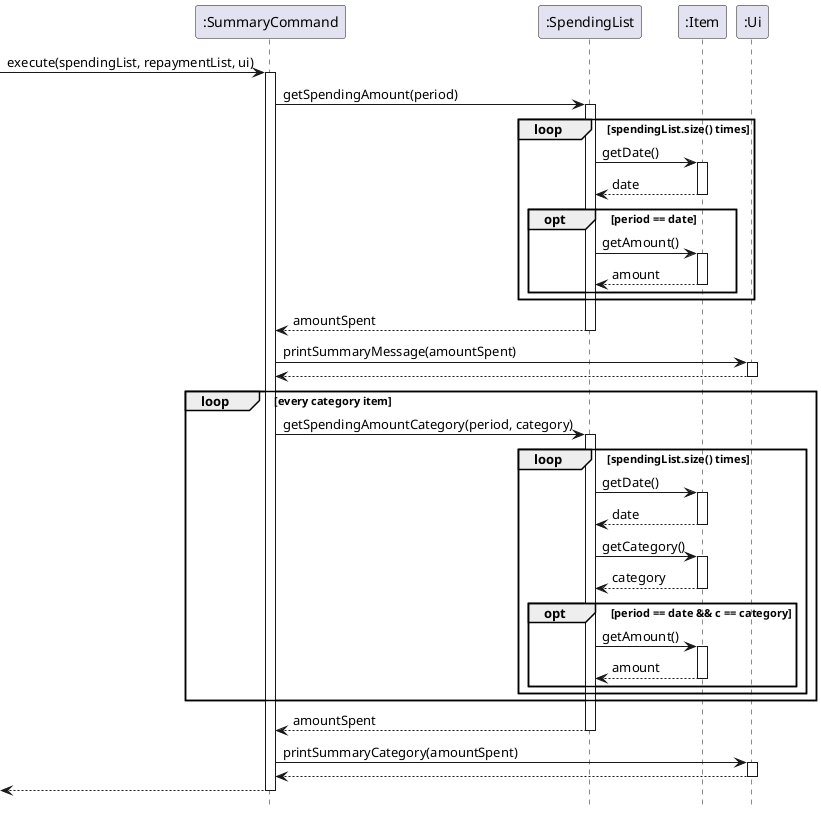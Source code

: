 @startuml
hide footbox

-> ":SummaryCommand": execute(spendingList, repaymentList, ui)
activate ":SummaryCommand"

":SummaryCommand" -> ":SpendingList": getSpendingAmount(period)
activate ":SpendingList"

loop spendingList.size() times


":SpendingList" -> ":Item": getDate()
activate ":Item"
":Item" --> ":SpendingList": date
deactivate ":Item"

opt period == date
":SpendingList" -> ":Item": getAmount()
activate ":Item"
":Item" --> ":SpendingList": amount
deactivate ":Item"

end

end

":SpendingList" --> ":SummaryCommand": amountSpent
deactivate ":SpendingList"
":SummaryCommand" -> ":Ui" : printSummaryMessage(amountSpent)
activate ":Ui"
":Ui" --> ":SummaryCommand"
deactivate ":Ui"

loop every category item
":SummaryCommand" -> ":SpendingList": getSpendingAmountCategory(period, category)
activate ":SpendingList"

loop spendingList.size() times
":SpendingList" -> ":Item": getDate()
activate ":Item"
":Item" --> ":SpendingList": date
deactivate ":Item"

":SpendingList" -> ":Item": getCategory()
activate ":Item"
":Item" --> ":SpendingList": category
deactivate ":Item"

opt period == date && c == category
":SpendingList" -> ":Item": getAmount()
activate ":Item"
":Item" --> ":SpendingList": amount
deactivate ":Item"
end
end
end

":SpendingList" --> ":SummaryCommand": amountSpent
deactivate ":SpendingList"

":SummaryCommand" -> ":Ui" : printSummaryCategory(amountSpent)
activate ":Ui"
":Ui" --> ":SummaryCommand"
deactivate ":Ui"

<-- ":SummaryCommand"
deactivate ":SummaryCommand"
@enduml